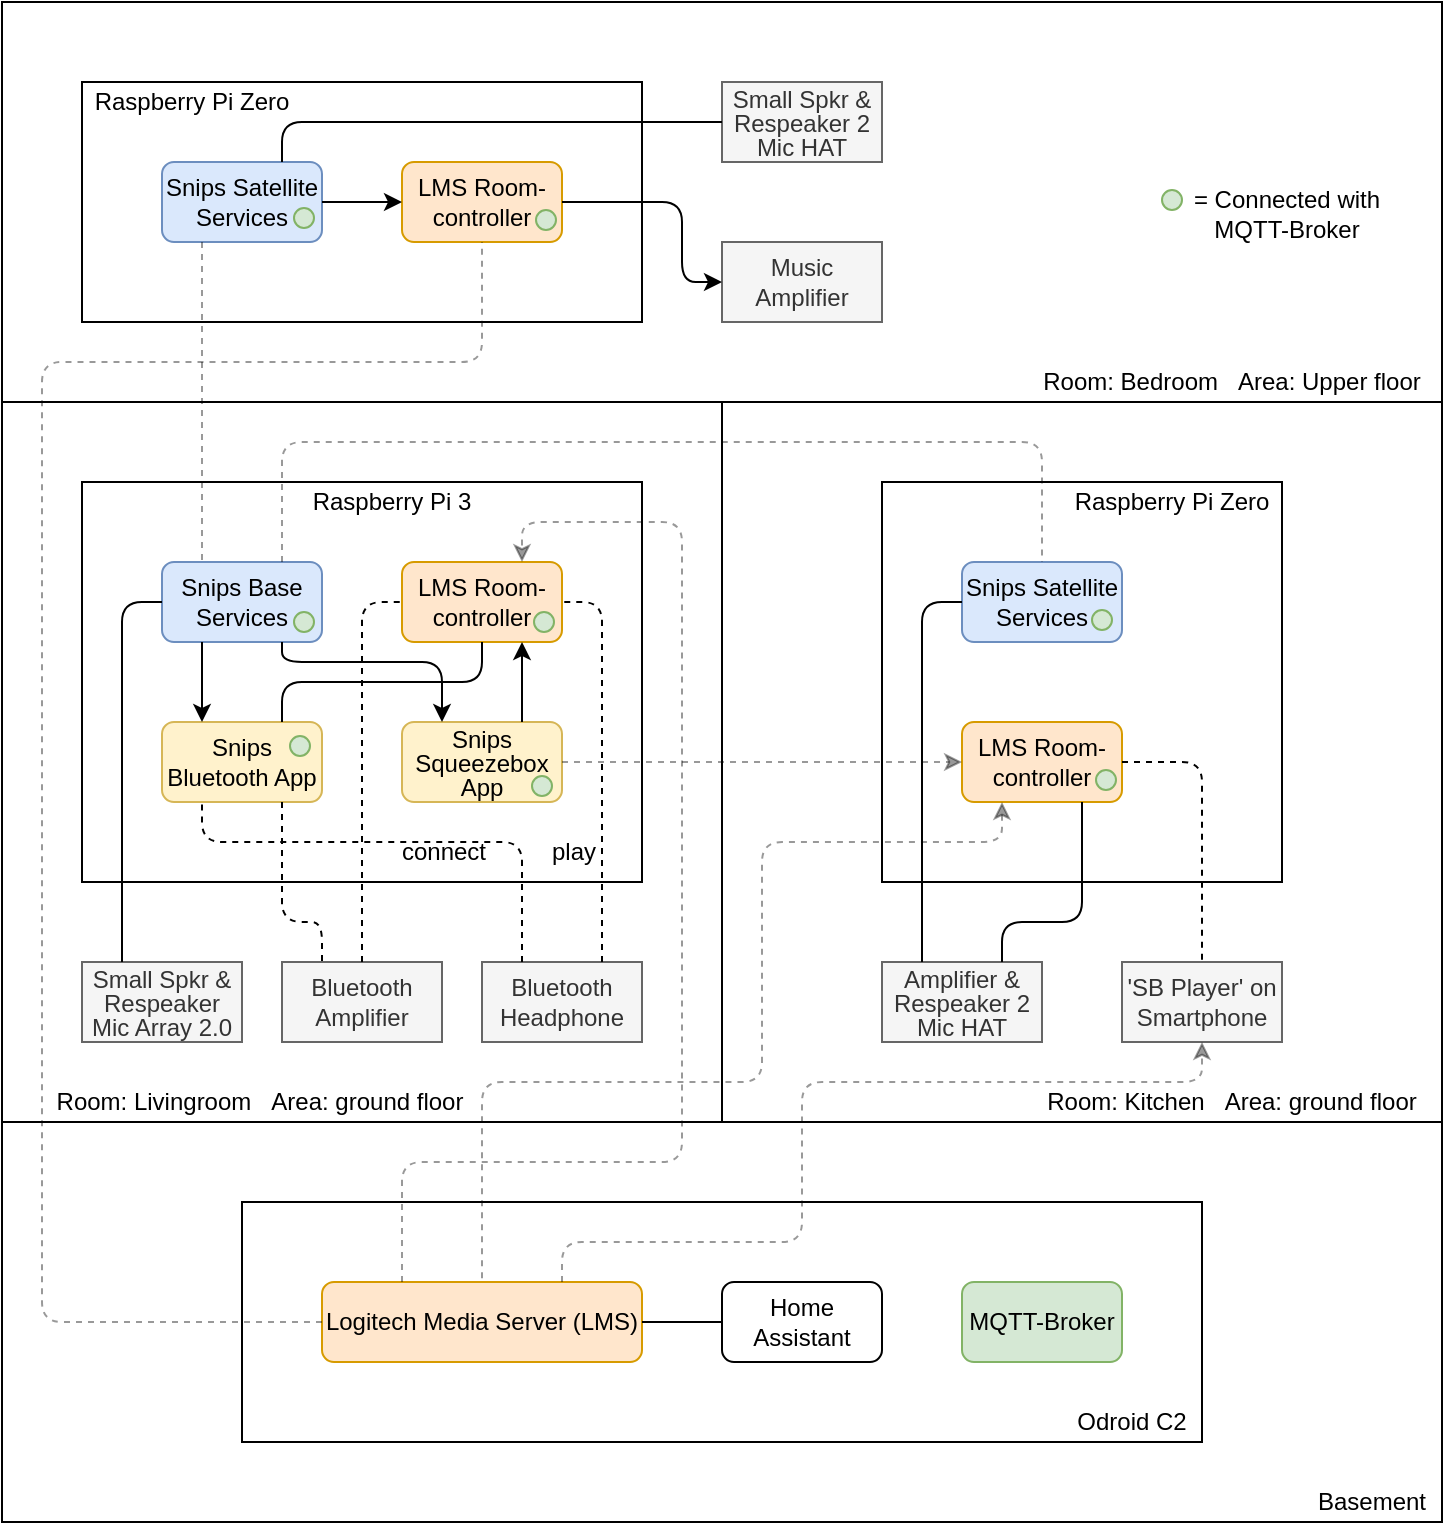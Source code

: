 <mxfile version="12.2.2" type="device" pages="1"><diagram id="OEYpBA8BCDz8dRQGIKcD" name="Seite-1"><mxGraphModel dx="1088" dy="826" grid="1" gridSize="10" guides="1" tooltips="1" connect="1" arrows="1" fold="1" page="1" pageScale="1" pageWidth="827" pageHeight="1169" math="0" shadow="0"><root><mxCell id="0"/><mxCell id="1" parent="0"/><mxCell id="KcYLOPQxv-HFteF91Miw-20" value="" style="rounded=0;whiteSpace=wrap;html=1;fillColor=none;" vertex="1" parent="1"><mxGeometry x="160" y="840" width="480" height="120" as="geometry"/></mxCell><mxCell id="KcYLOPQxv-HFteF91Miw-15" value="" style="rounded=0;whiteSpace=wrap;html=1;fillColor=none;" vertex="1" parent="1"><mxGeometry x="40" y="800" width="720" height="200" as="geometry"/></mxCell><mxCell id="KcYLOPQxv-HFteF91Miw-2" value="" style="rounded=0;whiteSpace=wrap;html=1;fillColor=none;" vertex="1" parent="1"><mxGeometry x="400" y="440" width="360" height="360" as="geometry"/></mxCell><mxCell id="KcYLOPQxv-HFteF91Miw-1" value="" style="rounded=0;whiteSpace=wrap;html=1;fillColor=none;" vertex="1" parent="1"><mxGeometry x="40" y="440" width="360" height="360" as="geometry"/></mxCell><mxCell id="KcYLOPQxv-HFteF91Miw-3" value="Room: Livingroom&amp;nbsp; &amp;nbsp;Area: ground floor" style="text;html=1;strokeColor=none;fillColor=none;align=center;verticalAlign=middle;whiteSpace=wrap;rounded=0;" vertex="1" parent="1"><mxGeometry x="64" y="780" width="210" height="20" as="geometry"/></mxCell><mxCell id="KcYLOPQxv-HFteF91Miw-4" value="Room: Kitchen&amp;nbsp; &amp;nbsp;Area: ground floor" style="text;html=1;strokeColor=none;fillColor=none;align=center;verticalAlign=middle;whiteSpace=wrap;rounded=0;" vertex="1" parent="1"><mxGeometry x="550" y="780" width="210" height="20" as="geometry"/></mxCell><mxCell id="KcYLOPQxv-HFteF91Miw-5" value="" style="rounded=0;whiteSpace=wrap;html=1;fillColor=none;" vertex="1" parent="1"><mxGeometry x="80" y="480" width="280" height="200" as="geometry"/></mxCell><mxCell id="KcYLOPQxv-HFteF91Miw-6" value="" style="rounded=0;whiteSpace=wrap;html=1;fillColor=none;" vertex="1" parent="1"><mxGeometry x="480" y="480" width="200" height="200" as="geometry"/></mxCell><mxCell id="KcYLOPQxv-HFteF91Miw-7" value="Raspberry Pi 3" style="text;html=1;strokeColor=none;fillColor=none;align=center;verticalAlign=middle;whiteSpace=wrap;rounded=0;" vertex="1" parent="1"><mxGeometry x="190" y="480" width="90" height="20" as="geometry"/></mxCell><mxCell id="KcYLOPQxv-HFteF91Miw-8" value="Raspberry Pi Zero" style="text;html=1;strokeColor=none;fillColor=none;align=center;verticalAlign=middle;whiteSpace=wrap;rounded=0;" vertex="1" parent="1"><mxGeometry x="570" y="480" width="110" height="20" as="geometry"/></mxCell><mxCell id="KcYLOPQxv-HFteF91Miw-9" value="Snips Base Services" style="rounded=1;whiteSpace=wrap;html=1;fillColor=#dae8fc;strokeColor=#6c8ebf;" vertex="1" parent="1"><mxGeometry x="120" y="520" width="80" height="40" as="geometry"/></mxCell><mxCell id="KcYLOPQxv-HFteF91Miw-10" value="&lt;font style=&quot;font-size: 12px&quot;&gt;Snips Satellite Services&lt;/font&gt;" style="rounded=1;html=1;fillColor=#dae8fc;whiteSpace=wrap;spacing=1;strokeColor=#6c8ebf;" vertex="1" parent="1"><mxGeometry x="520" y="520" width="80" height="40" as="geometry"/></mxCell><mxCell id="KcYLOPQxv-HFteF91Miw-11" value="&lt;p style=&quot;line-height: 100%&quot;&gt;Small Spkr &amp;amp; Respeaker Mic Array 2.0&lt;/p&gt;" style="rounded=0;whiteSpace=wrap;html=1;fillColor=#f5f5f5;strokeColor=#666666;fontColor=#333333;" vertex="1" parent="1"><mxGeometry x="80" y="720" width="80" height="40" as="geometry"/></mxCell><mxCell id="KcYLOPQxv-HFteF91Miw-14" value="" style="endArrow=none;html=1;exitX=0;exitY=0.5;exitDx=0;exitDy=0;entryX=0.25;entryY=0;entryDx=0;entryDy=0;endFill=0;" edge="1" parent="1" source="KcYLOPQxv-HFteF91Miw-9" target="KcYLOPQxv-HFteF91Miw-11"><mxGeometry width="50" height="50" relative="1" as="geometry"><mxPoint x="40" y="870" as="sourcePoint"/><mxPoint x="90" y="820" as="targetPoint"/><Array as="points"><mxPoint x="100" y="540"/></Array></mxGeometry></mxCell><mxCell id="KcYLOPQxv-HFteF91Miw-16" value="" style="rounded=0;whiteSpace=wrap;html=1;fillColor=none;" vertex="1" parent="1"><mxGeometry x="40" y="240" width="720" height="200" as="geometry"/></mxCell><mxCell id="KcYLOPQxv-HFteF91Miw-17" value="Logitech Media Server (LMS)" style="rounded=1;whiteSpace=wrap;html=1;fillColor=#ffe6cc;strokeColor=#d79b00;" vertex="1" parent="1"><mxGeometry x="200" y="880" width="160" height="40" as="geometry"/></mxCell><mxCell id="KcYLOPQxv-HFteF91Miw-18" value="MQTT-Broker" style="rounded=1;whiteSpace=wrap;html=1;fillColor=#d5e8d4;strokeColor=#82b366;" vertex="1" parent="1"><mxGeometry x="520" y="880" width="80" height="40" as="geometry"/></mxCell><mxCell id="KcYLOPQxv-HFteF91Miw-19" value="Basement" style="text;html=1;strokeColor=none;fillColor=none;align=center;verticalAlign=middle;whiteSpace=wrap;rounded=0;" vertex="1" parent="1"><mxGeometry x="690" y="980" width="70" height="20" as="geometry"/></mxCell><mxCell id="KcYLOPQxv-HFteF91Miw-21" value="Odroid C2" style="text;html=1;strokeColor=none;fillColor=none;align=center;verticalAlign=middle;whiteSpace=wrap;rounded=0;" vertex="1" parent="1"><mxGeometry x="570" y="940" width="70" height="20" as="geometry"/></mxCell><mxCell id="KcYLOPQxv-HFteF91Miw-23" value="Bluetooth Amplifier" style="rounded=0;whiteSpace=wrap;html=1;fillColor=#f5f5f5;strokeColor=#666666;fontColor=#333333;" vertex="1" parent="1"><mxGeometry x="180" y="720" width="80" height="40" as="geometry"/></mxCell><mxCell id="KcYLOPQxv-HFteF91Miw-24" value="Bluetooth Headphone" style="rounded=0;whiteSpace=wrap;html=1;fillColor=#f5f5f5;strokeColor=#666666;fontColor=#333333;" vertex="1" parent="1"><mxGeometry x="280" y="720" width="80" height="40" as="geometry"/></mxCell><mxCell id="KcYLOPQxv-HFteF91Miw-25" value="LMS Room-controller" style="rounded=1;whiteSpace=wrap;html=1;fillColor=#ffe6cc;strokeColor=#d79b00;" vertex="1" parent="1"><mxGeometry x="240" y="520" width="80" height="40" as="geometry"/></mxCell><mxCell id="KcYLOPQxv-HFteF91Miw-27" value="&lt;p style=&quot;line-height: 100%&quot;&gt;Snips Squeezebox App&lt;/p&gt;" style="rounded=1;whiteSpace=wrap;html=1;fillColor=#fff2cc;strokeColor=#d6b656;" vertex="1" parent="1"><mxGeometry x="240" y="600" width="80" height="40" as="geometry"/></mxCell><mxCell id="KcYLOPQxv-HFteF91Miw-29" value="Snips Bluetooth App" style="rounded=1;whiteSpace=wrap;html=1;fillColor=#fff2cc;strokeColor=#d6b656;" vertex="1" parent="1"><mxGeometry x="120" y="600" width="80" height="40" as="geometry"/></mxCell><mxCell id="KcYLOPQxv-HFteF91Miw-35" value="" style="endArrow=classic;html=1;entryX=0.75;entryY=1;entryDx=0;entryDy=0;exitX=0.75;exitY=0;exitDx=0;exitDy=0;endFill=1;" edge="1" parent="1" source="KcYLOPQxv-HFteF91Miw-27" target="KcYLOPQxv-HFteF91Miw-25"><mxGeometry width="50" height="50" relative="1" as="geometry"><mxPoint x="40" y="1070" as="sourcePoint"/><mxPoint x="90" y="1020" as="targetPoint"/></mxGeometry></mxCell><mxCell id="KcYLOPQxv-HFteF91Miw-38" value="" style="endArrow=classic;html=1;exitX=0.25;exitY=1;exitDx=0;exitDy=0;entryX=0.25;entryY=0;entryDx=0;entryDy=0;endFill=1;" edge="1" parent="1" source="KcYLOPQxv-HFteF91Miw-9" target="KcYLOPQxv-HFteF91Miw-29"><mxGeometry width="50" height="50" relative="1" as="geometry"><mxPoint x="40" y="1070" as="sourcePoint"/><mxPoint x="90" y="1020" as="targetPoint"/></mxGeometry></mxCell><mxCell id="KcYLOPQxv-HFteF91Miw-39" value="" style="endArrow=classic;html=1;exitX=0.75;exitY=1;exitDx=0;exitDy=0;entryX=0.25;entryY=0;entryDx=0;entryDy=0;endFill=1;" edge="1" parent="1" source="KcYLOPQxv-HFteF91Miw-9" target="KcYLOPQxv-HFteF91Miw-27"><mxGeometry width="50" height="50" relative="1" as="geometry"><mxPoint x="40" y="1070" as="sourcePoint"/><mxPoint x="90" y="1020" as="targetPoint"/><Array as="points"><mxPoint x="180" y="570"/><mxPoint x="260" y="570"/></Array></mxGeometry></mxCell><mxCell id="KcYLOPQxv-HFteF91Miw-40" value="" style="endArrow=none;dashed=1;html=1;entryX=0;entryY=0.5;entryDx=0;entryDy=0;exitX=0.5;exitY=0;exitDx=0;exitDy=0;" edge="1" parent="1" source="KcYLOPQxv-HFteF91Miw-23" target="KcYLOPQxv-HFteF91Miw-25"><mxGeometry width="50" height="50" relative="1" as="geometry"><mxPoint x="40" y="1070" as="sourcePoint"/><mxPoint x="90" y="1020" as="targetPoint"/><Array as="points"><mxPoint x="220" y="540"/></Array></mxGeometry></mxCell><mxCell id="KcYLOPQxv-HFteF91Miw-41" value="" style="endArrow=none;dashed=1;html=1;entryX=1;entryY=0.5;entryDx=0;entryDy=0;exitX=0.75;exitY=0;exitDx=0;exitDy=0;" edge="1" parent="1" source="KcYLOPQxv-HFteF91Miw-24" target="KcYLOPQxv-HFteF91Miw-25"><mxGeometry width="50" height="50" relative="1" as="geometry"><mxPoint x="40" y="1070" as="sourcePoint"/><mxPoint x="90" y="1020" as="targetPoint"/><Array as="points"><mxPoint x="340" y="540"/></Array></mxGeometry></mxCell><mxCell id="KcYLOPQxv-HFteF91Miw-43" value="" style="endArrow=none;dashed=1;html=1;entryX=0.25;entryY=1;entryDx=0;entryDy=0;exitX=0.25;exitY=0;exitDx=0;exitDy=0;" edge="1" parent="1" source="KcYLOPQxv-HFteF91Miw-24" target="KcYLOPQxv-HFteF91Miw-29"><mxGeometry width="50" height="50" relative="1" as="geometry"><mxPoint x="40" y="1140" as="sourcePoint"/><mxPoint x="90" y="1090" as="targetPoint"/><Array as="points"><mxPoint x="300" y="660"/><mxPoint x="140" y="660"/></Array></mxGeometry></mxCell><mxCell id="KcYLOPQxv-HFteF91Miw-44" value="" style="endArrow=none;dashed=1;html=1;exitX=0.75;exitY=1;exitDx=0;exitDy=0;entryX=0.25;entryY=0;entryDx=0;entryDy=0;" edge="1" parent="1" source="KcYLOPQxv-HFteF91Miw-29" target="KcYLOPQxv-HFteF91Miw-23"><mxGeometry width="50" height="50" relative="1" as="geometry"><mxPoint x="40" y="1070" as="sourcePoint"/><mxPoint x="90" y="1020" as="targetPoint"/><Array as="points"><mxPoint x="180" y="700"/><mxPoint x="200" y="700"/></Array></mxGeometry></mxCell><mxCell id="KcYLOPQxv-HFteF91Miw-45" value="" style="endArrow=none;html=1;exitX=0.5;exitY=1;exitDx=0;exitDy=0;entryX=0.75;entryY=0;entryDx=0;entryDy=0;endFill=0;" edge="1" parent="1" source="KcYLOPQxv-HFteF91Miw-25" target="KcYLOPQxv-HFteF91Miw-29"><mxGeometry width="50" height="50" relative="1" as="geometry"><mxPoint x="40" y="1070" as="sourcePoint"/><mxPoint x="90" y="1020" as="targetPoint"/><Array as="points"><mxPoint x="280" y="580"/><mxPoint x="220" y="580"/><mxPoint x="180" y="580"/></Array></mxGeometry></mxCell><mxCell id="KcYLOPQxv-HFteF91Miw-46" value="connect" style="text;html=1;strokeColor=none;fillColor=none;align=center;verticalAlign=middle;whiteSpace=wrap;rounded=0;" vertex="1" parent="1"><mxGeometry x="236" y="660" width="50" height="10" as="geometry"/></mxCell><mxCell id="KcYLOPQxv-HFteF91Miw-48" value="play" style="text;html=1;strokeColor=none;fillColor=none;align=center;verticalAlign=middle;whiteSpace=wrap;rounded=0;" vertex="1" parent="1"><mxGeometry x="311" y="660" width="30" height="10" as="geometry"/></mxCell><mxCell id="KcYLOPQxv-HFteF91Miw-49" value="" style="endArrow=classic;dashed=1;html=1;entryX=0.75;entryY=0;entryDx=0;entryDy=0;exitX=0.25;exitY=0;exitDx=0;exitDy=0;opacity=40;endFill=1;" edge="1" parent="1" source="KcYLOPQxv-HFteF91Miw-17" target="KcYLOPQxv-HFteF91Miw-25"><mxGeometry width="50" height="50" relative="1" as="geometry"><mxPoint x="40" y="1070" as="sourcePoint"/><mxPoint x="90" y="1020" as="targetPoint"/><Array as="points"><mxPoint x="240" y="820"/><mxPoint x="380" y="820"/><mxPoint x="380" y="500"/><mxPoint x="300" y="500"/></Array></mxGeometry></mxCell><mxCell id="KcYLOPQxv-HFteF91Miw-50" value="" style="ellipse;whiteSpace=wrap;html=1;aspect=fixed;fillColor=#d5e8d4;strokeColor=#82b366;" vertex="1" parent="1"><mxGeometry x="186" y="545" width="10" height="10" as="geometry"/></mxCell><mxCell id="KcYLOPQxv-HFteF91Miw-52" value="" style="ellipse;whiteSpace=wrap;html=1;aspect=fixed;fillColor=#d5e8d4;strokeColor=#82b366;" vertex="1" parent="1"><mxGeometry x="306" y="545" width="10" height="10" as="geometry"/></mxCell><mxCell id="KcYLOPQxv-HFteF91Miw-53" value="&lt;p style=&quot;line-height: 100%&quot;&gt;Amplifier &amp;amp; Respeaker 2 Mic HAT&lt;/p&gt;" style="rounded=0;whiteSpace=wrap;html=1;fillColor=#f5f5f5;strokeColor=#666666;fontColor=#333333;" vertex="1" parent="1"><mxGeometry x="480" y="720" width="80" height="40" as="geometry"/></mxCell><mxCell id="KcYLOPQxv-HFteF91Miw-54" value="'SB Player' on Smartphone" style="rounded=0;whiteSpace=wrap;html=1;fillColor=#f5f5f5;strokeColor=#666666;fontColor=#333333;" vertex="1" parent="1"><mxGeometry x="600" y="720" width="80" height="40" as="geometry"/></mxCell><mxCell id="KcYLOPQxv-HFteF91Miw-55" value="LMS Room-controller" style="rounded=1;whiteSpace=wrap;html=1;fillColor=#ffe6cc;strokeColor=#d79b00;" vertex="1" parent="1"><mxGeometry x="520" y="600" width="80" height="40" as="geometry"/></mxCell><mxCell id="KcYLOPQxv-HFteF91Miw-56" value="" style="endArrow=classic;dashed=1;html=1;opacity=40;exitX=1;exitY=0.5;exitDx=0;exitDy=0;entryX=0;entryY=0.5;entryDx=0;entryDy=0;endFill=1;" edge="1" parent="1" source="KcYLOPQxv-HFteF91Miw-27" target="KcYLOPQxv-HFteF91Miw-55"><mxGeometry width="50" height="50" relative="1" as="geometry"><mxPoint x="40" y="1070" as="sourcePoint"/><mxPoint x="90" y="1020" as="targetPoint"/></mxGeometry></mxCell><mxCell id="KcYLOPQxv-HFteF91Miw-57" value="" style="endArrow=none;dashed=1;html=1;opacity=40;exitX=0.75;exitY=0;exitDx=0;exitDy=0;entryX=0.5;entryY=0;entryDx=0;entryDy=0;" edge="1" parent="1" source="KcYLOPQxv-HFteF91Miw-9" target="KcYLOPQxv-HFteF91Miw-10"><mxGeometry width="50" height="50" relative="1" as="geometry"><mxPoint x="40" y="1070" as="sourcePoint"/><mxPoint x="90" y="1020" as="targetPoint"/><Array as="points"><mxPoint x="180" y="460"/><mxPoint x="560" y="460"/></Array></mxGeometry></mxCell><mxCell id="KcYLOPQxv-HFteF91Miw-58" value="" style="ellipse;whiteSpace=wrap;html=1;aspect=fixed;fillColor=#d5e8d4;strokeColor=#82b366;" vertex="1" parent="1"><mxGeometry x="585" y="544" width="10" height="10" as="geometry"/></mxCell><mxCell id="KcYLOPQxv-HFteF91Miw-59" value="" style="ellipse;whiteSpace=wrap;html=1;aspect=fixed;fillColor=#d5e8d4;strokeColor=#82b366;" vertex="1" parent="1"><mxGeometry x="587" y="624" width="10" height="10" as="geometry"/></mxCell><mxCell id="KcYLOPQxv-HFteF91Miw-60" value="" style="ellipse;whiteSpace=wrap;html=1;aspect=fixed;fillColor=#d5e8d4;strokeColor=#82b366;" vertex="1" parent="1"><mxGeometry x="305" y="627" width="10" height="10" as="geometry"/></mxCell><mxCell id="KcYLOPQxv-HFteF91Miw-61" value="" style="ellipse;whiteSpace=wrap;html=1;aspect=fixed;fillColor=#d5e8d4;strokeColor=#82b366;" vertex="1" parent="1"><mxGeometry x="184" y="607" width="10" height="10" as="geometry"/></mxCell><mxCell id="KcYLOPQxv-HFteF91Miw-62" value="" style="endArrow=none;html=1;exitX=0;exitY=0.5;exitDx=0;exitDy=0;entryX=0.25;entryY=0;entryDx=0;entryDy=0;" edge="1" parent="1" source="KcYLOPQxv-HFteF91Miw-10" target="KcYLOPQxv-HFteF91Miw-53"><mxGeometry width="50" height="50" relative="1" as="geometry"><mxPoint x="40" y="1070" as="sourcePoint"/><mxPoint x="90" y="1020" as="targetPoint"/><Array as="points"><mxPoint x="500" y="540"/><mxPoint x="500" y="700"/></Array></mxGeometry></mxCell><mxCell id="KcYLOPQxv-HFteF91Miw-63" value="" style="endArrow=none;dashed=1;html=1;exitX=0.25;exitY=1;exitDx=0;exitDy=0;entryX=0.5;entryY=0;entryDx=0;entryDy=0;opacity=40;endFill=0;startArrow=classic;startFill=1;" edge="1" parent="1" source="KcYLOPQxv-HFteF91Miw-55" target="KcYLOPQxv-HFteF91Miw-17"><mxGeometry width="50" height="50" relative="1" as="geometry"><mxPoint x="40" y="1070" as="sourcePoint"/><mxPoint x="90" y="1020" as="targetPoint"/><Array as="points"><mxPoint x="540" y="660"/><mxPoint x="420" y="660"/><mxPoint x="420" y="780"/><mxPoint x="280" y="780"/></Array></mxGeometry></mxCell><mxCell id="KcYLOPQxv-HFteF91Miw-64" value="" style="endArrow=classic;dashed=1;html=1;opacity=40;exitX=0.75;exitY=0;exitDx=0;exitDy=0;entryX=0.5;entryY=1;entryDx=0;entryDy=0;endFill=1;" edge="1" parent="1" source="KcYLOPQxv-HFteF91Miw-17" target="KcYLOPQxv-HFteF91Miw-54"><mxGeometry width="50" height="50" relative="1" as="geometry"><mxPoint x="40" y="1070" as="sourcePoint"/><mxPoint x="90" y="1020" as="targetPoint"/><Array as="points"><mxPoint x="320" y="860"/><mxPoint x="400" y="860"/><mxPoint x="440" y="860"/><mxPoint x="440" y="820"/><mxPoint x="440" y="780"/><mxPoint x="640" y="780"/></Array></mxGeometry></mxCell><mxCell id="KcYLOPQxv-HFteF91Miw-65" value="" style="endArrow=none;dashed=1;html=1;exitX=1;exitY=0.5;exitDx=0;exitDy=0;entryX=0.5;entryY=0;entryDx=0;entryDy=0;edgeStyle=orthogonalEdgeStyle;comic=0;rounded=1;" edge="1" parent="1" source="KcYLOPQxv-HFteF91Miw-55" target="KcYLOPQxv-HFteF91Miw-54"><mxGeometry width="50" height="50" relative="1" as="geometry"><mxPoint x="40" y="1070" as="sourcePoint"/><mxPoint x="90" y="1020" as="targetPoint"/><Array as="points"><mxPoint x="640" y="620"/></Array></mxGeometry></mxCell><mxCell id="KcYLOPQxv-HFteF91Miw-66" value="" style="endArrow=none;html=1;entryX=0.75;entryY=1;entryDx=0;entryDy=0;exitX=0.75;exitY=0;exitDx=0;exitDy=0;" edge="1" parent="1" source="KcYLOPQxv-HFteF91Miw-53" target="KcYLOPQxv-HFteF91Miw-55"><mxGeometry width="50" height="50" relative="1" as="geometry"><mxPoint x="40" y="1070" as="sourcePoint"/><mxPoint x="90" y="1020" as="targetPoint"/><Array as="points"><mxPoint x="540" y="700"/><mxPoint x="580" y="700"/></Array></mxGeometry></mxCell><mxCell id="KcYLOPQxv-HFteF91Miw-69" value="" style="rounded=0;whiteSpace=wrap;html=1;fillColor=none;" vertex="1" parent="1"><mxGeometry x="80" y="280" width="280" height="120" as="geometry"/></mxCell><mxCell id="KcYLOPQxv-HFteF91Miw-70" value="Home&lt;br&gt;Assistant" style="rounded=1;whiteSpace=wrap;html=1;fillColor=none;" vertex="1" parent="1"><mxGeometry x="400" y="880" width="80" height="40" as="geometry"/></mxCell><mxCell id="KcYLOPQxv-HFteF91Miw-71" value="" style="endArrow=none;html=1;entryX=0;entryY=0.5;entryDx=0;entryDy=0;exitX=1;exitY=0.5;exitDx=0;exitDy=0;" edge="1" parent="1" source="KcYLOPQxv-HFteF91Miw-17" target="KcYLOPQxv-HFteF91Miw-70"><mxGeometry width="50" height="50" relative="1" as="geometry"><mxPoint x="40" y="1070" as="sourcePoint"/><mxPoint x="90" y="1020" as="targetPoint"/></mxGeometry></mxCell><mxCell id="KcYLOPQxv-HFteF91Miw-72" value="&lt;font style=&quot;font-size: 12px&quot;&gt;Snips Satellite Services&lt;/font&gt;" style="rounded=1;html=1;fillColor=#dae8fc;whiteSpace=wrap;spacing=1;strokeColor=#6c8ebf;" vertex="1" parent="1"><mxGeometry x="120" y="320" width="80" height="40" as="geometry"/></mxCell><mxCell id="KcYLOPQxv-HFteF91Miw-73" value="" style="endArrow=none;dashed=1;html=1;exitX=0.25;exitY=1;exitDx=0;exitDy=0;entryX=0.25;entryY=0;entryDx=0;entryDy=0;opacity=40;" edge="1" parent="1" source="KcYLOPQxv-HFteF91Miw-72" target="KcYLOPQxv-HFteF91Miw-9"><mxGeometry width="50" height="50" relative="1" as="geometry"><mxPoint x="40" y="1070" as="sourcePoint"/><mxPoint x="90" y="1020" as="targetPoint"/></mxGeometry></mxCell><mxCell id="KcYLOPQxv-HFteF91Miw-74" value="" style="ellipse;whiteSpace=wrap;html=1;aspect=fixed;fillColor=#d5e8d4;strokeColor=#82b366;" vertex="1" parent="1"><mxGeometry x="186" y="343" width="10" height="10" as="geometry"/></mxCell><mxCell id="KcYLOPQxv-HFteF91Miw-75" value="LMS Room-controller" style="rounded=1;whiteSpace=wrap;html=1;fillColor=#ffe6cc;strokeColor=#d79b00;" vertex="1" parent="1"><mxGeometry x="240" y="320" width="80" height="40" as="geometry"/></mxCell><mxCell id="KcYLOPQxv-HFteF91Miw-76" value="" style="ellipse;whiteSpace=wrap;html=1;aspect=fixed;fillColor=#d5e8d4;strokeColor=#82b366;" vertex="1" parent="1"><mxGeometry x="307" y="344" width="10" height="10" as="geometry"/></mxCell><mxCell id="KcYLOPQxv-HFteF91Miw-77" value="Room: Bedroom&amp;nbsp; &amp;nbsp;Area: Upper floor" style="text;html=1;strokeColor=none;fillColor=none;align=center;verticalAlign=middle;whiteSpace=wrap;rounded=0;" vertex="1" parent="1"><mxGeometry x="550" y="420" width="210" height="20" as="geometry"/></mxCell><mxCell id="KcYLOPQxv-HFteF91Miw-78" value="" style="endArrow=none;dashed=1;html=1;opacity=40;entryX=0.5;entryY=1;entryDx=0;entryDy=0;exitX=0;exitY=0.5;exitDx=0;exitDy=0;" edge="1" parent="1" source="KcYLOPQxv-HFteF91Miw-17" target="KcYLOPQxv-HFteF91Miw-75"><mxGeometry width="50" height="50" relative="1" as="geometry"><mxPoint x="40" y="1070" as="sourcePoint"/><mxPoint x="90" y="1020" as="targetPoint"/><Array as="points"><mxPoint x="60" y="900"/><mxPoint x="60" y="420"/><mxPoint x="280" y="420"/></Array></mxGeometry></mxCell><mxCell id="KcYLOPQxv-HFteF91Miw-79" value="&lt;p style=&quot;line-height: 100%&quot;&gt;Small Spkr &amp;amp; Respeaker 2 Mic HAT&lt;/p&gt;" style="rounded=0;whiteSpace=wrap;html=1;fillColor=#f5f5f5;strokeColor=#666666;fontColor=#333333;" vertex="1" parent="1"><mxGeometry x="400" y="280" width="80" height="40" as="geometry"/></mxCell><mxCell id="KcYLOPQxv-HFteF91Miw-80" value="Music Amplifier" style="rounded=0;whiteSpace=wrap;html=1;fillColor=#f5f5f5;strokeColor=#666666;fontColor=#333333;" vertex="1" parent="1"><mxGeometry x="400" y="360" width="80" height="40" as="geometry"/></mxCell><mxCell id="KcYLOPQxv-HFteF91Miw-81" value="" style="endArrow=none;html=1;entryX=0.75;entryY=0;entryDx=0;entryDy=0;exitX=0;exitY=0.5;exitDx=0;exitDy=0;" edge="1" parent="1" source="KcYLOPQxv-HFteF91Miw-79" target="KcYLOPQxv-HFteF91Miw-72"><mxGeometry width="50" height="50" relative="1" as="geometry"><mxPoint x="40" y="1070" as="sourcePoint"/><mxPoint x="90" y="1020" as="targetPoint"/><Array as="points"><mxPoint x="180" y="300"/></Array></mxGeometry></mxCell><mxCell id="KcYLOPQxv-HFteF91Miw-82" value="" style="endArrow=classic;html=1;entryX=0;entryY=0.5;entryDx=0;entryDy=0;exitX=1;exitY=0.5;exitDx=0;exitDy=0;" edge="1" parent="1" source="KcYLOPQxv-HFteF91Miw-72" target="KcYLOPQxv-HFteF91Miw-75"><mxGeometry width="50" height="50" relative="1" as="geometry"><mxPoint x="40" y="1070" as="sourcePoint"/><mxPoint x="90" y="1020" as="targetPoint"/></mxGeometry></mxCell><mxCell id="KcYLOPQxv-HFteF91Miw-83" value="" style="endArrow=classic;html=1;entryX=0;entryY=0.5;entryDx=0;entryDy=0;exitX=1;exitY=0.5;exitDx=0;exitDy=0;" edge="1" parent="1" source="KcYLOPQxv-HFteF91Miw-75" target="KcYLOPQxv-HFteF91Miw-80"><mxGeometry width="50" height="50" relative="1" as="geometry"><mxPoint x="40" y="1070" as="sourcePoint"/><mxPoint x="90" y="1020" as="targetPoint"/><Array as="points"><mxPoint x="380" y="340"/><mxPoint x="380" y="380"/></Array></mxGeometry></mxCell><mxCell id="KcYLOPQxv-HFteF91Miw-84" value="" style="ellipse;whiteSpace=wrap;html=1;aspect=fixed;fillColor=#d5e8d4;strokeColor=#82b366;" vertex="1" parent="1"><mxGeometry x="620" y="334" width="10" height="10" as="geometry"/></mxCell><mxCell id="KcYLOPQxv-HFteF91Miw-85" value="= Connected with MQTT-Broker" style="text;html=1;strokeColor=none;fillColor=none;align=center;verticalAlign=middle;whiteSpace=wrap;rounded=0;" vertex="1" parent="1"><mxGeometry x="630" y="327" width="105" height="37" as="geometry"/></mxCell><mxCell id="KcYLOPQxv-HFteF91Miw-90" value="Raspberry Pi Zero" style="text;html=1;strokeColor=none;fillColor=none;align=center;verticalAlign=middle;whiteSpace=wrap;rounded=0;" vertex="1" parent="1"><mxGeometry x="80" y="280" width="110" height="20" as="geometry"/></mxCell></root></mxGraphModel></diagram></mxfile>
